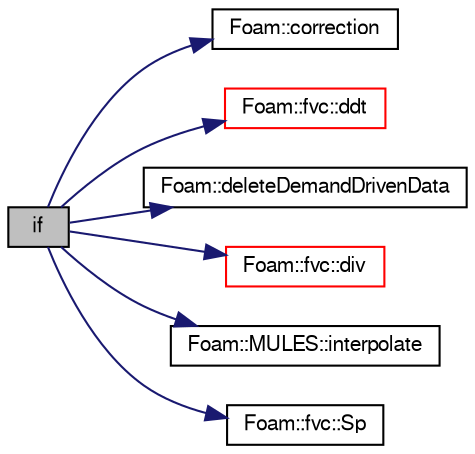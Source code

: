 digraph "if"
{
  bgcolor="transparent";
  edge [fontname="FreeSans",fontsize="10",labelfontname="FreeSans",labelfontsize="10"];
  node [fontname="FreeSans",fontsize="10",shape=record];
  rankdir="LR";
  Node10 [label="if",height=0.2,width=0.4,color="black", fillcolor="grey75", style="filled", fontcolor="black"];
  Node10 -> Node11 [color="midnightblue",fontsize="10",style="solid",fontname="FreeSans"];
  Node11 [label="Foam::correction",height=0.2,width=0.4,color="black",URL="$a21124.html#aa5166e83cc970d681cdb0246482047e8",tooltip="Return the correction form of the given matrix. "];
  Node10 -> Node12 [color="midnightblue",fontsize="10",style="solid",fontname="FreeSans"];
  Node12 [label="Foam::fvc::ddt",height=0.2,width=0.4,color="red",URL="$a21134.html#a5dc871206ab86042756c8ccfdc5797ad"];
  Node10 -> Node242 [color="midnightblue",fontsize="10",style="solid",fontname="FreeSans"];
  Node242 [label="Foam::deleteDemandDrivenData",height=0.2,width=0.4,color="black",URL="$a21124.html#a676ff999562d389fd174d693e17d230a"];
  Node10 -> Node73 [color="midnightblue",fontsize="10",style="solid",fontname="FreeSans"];
  Node73 [label="Foam::fvc::div",height=0.2,width=0.4,color="red",URL="$a21134.html#a585533948ad80abfe589d920c641f251"];
  Node10 -> Node313 [color="midnightblue",fontsize="10",style="solid",fontname="FreeSans"];
  Node313 [label="Foam::MULES::interpolate",height=0.2,width=0.4,color="black",URL="$a21136.html#a4d62f21551985d814104861e7c1d9b4f"];
  Node10 -> Node311 [color="midnightblue",fontsize="10",style="solid",fontname="FreeSans"];
  Node311 [label="Foam::fvc::Sp",height=0.2,width=0.4,color="black",URL="$a21134.html#acb372005d973de14c63c97ba57a82d99"];
}
